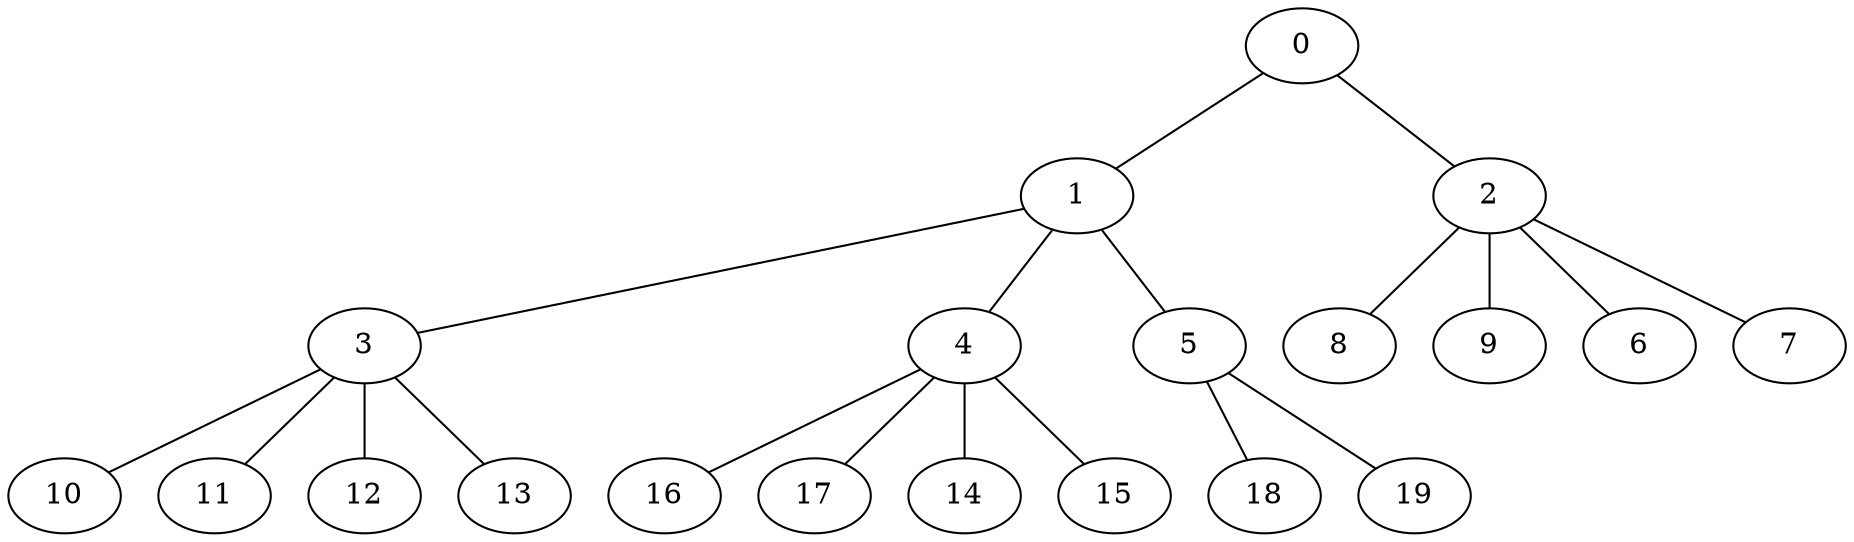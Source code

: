 
graph graphname {
    0 -- 1
0 -- 2
1 -- 3
1 -- 4
1 -- 5
2 -- 8
2 -- 9
2 -- 6
2 -- 7
3 -- 10
3 -- 11
3 -- 12
3 -- 13
4 -- 16
4 -- 17
4 -- 14
4 -- 15
5 -- 18
5 -- 19

}
